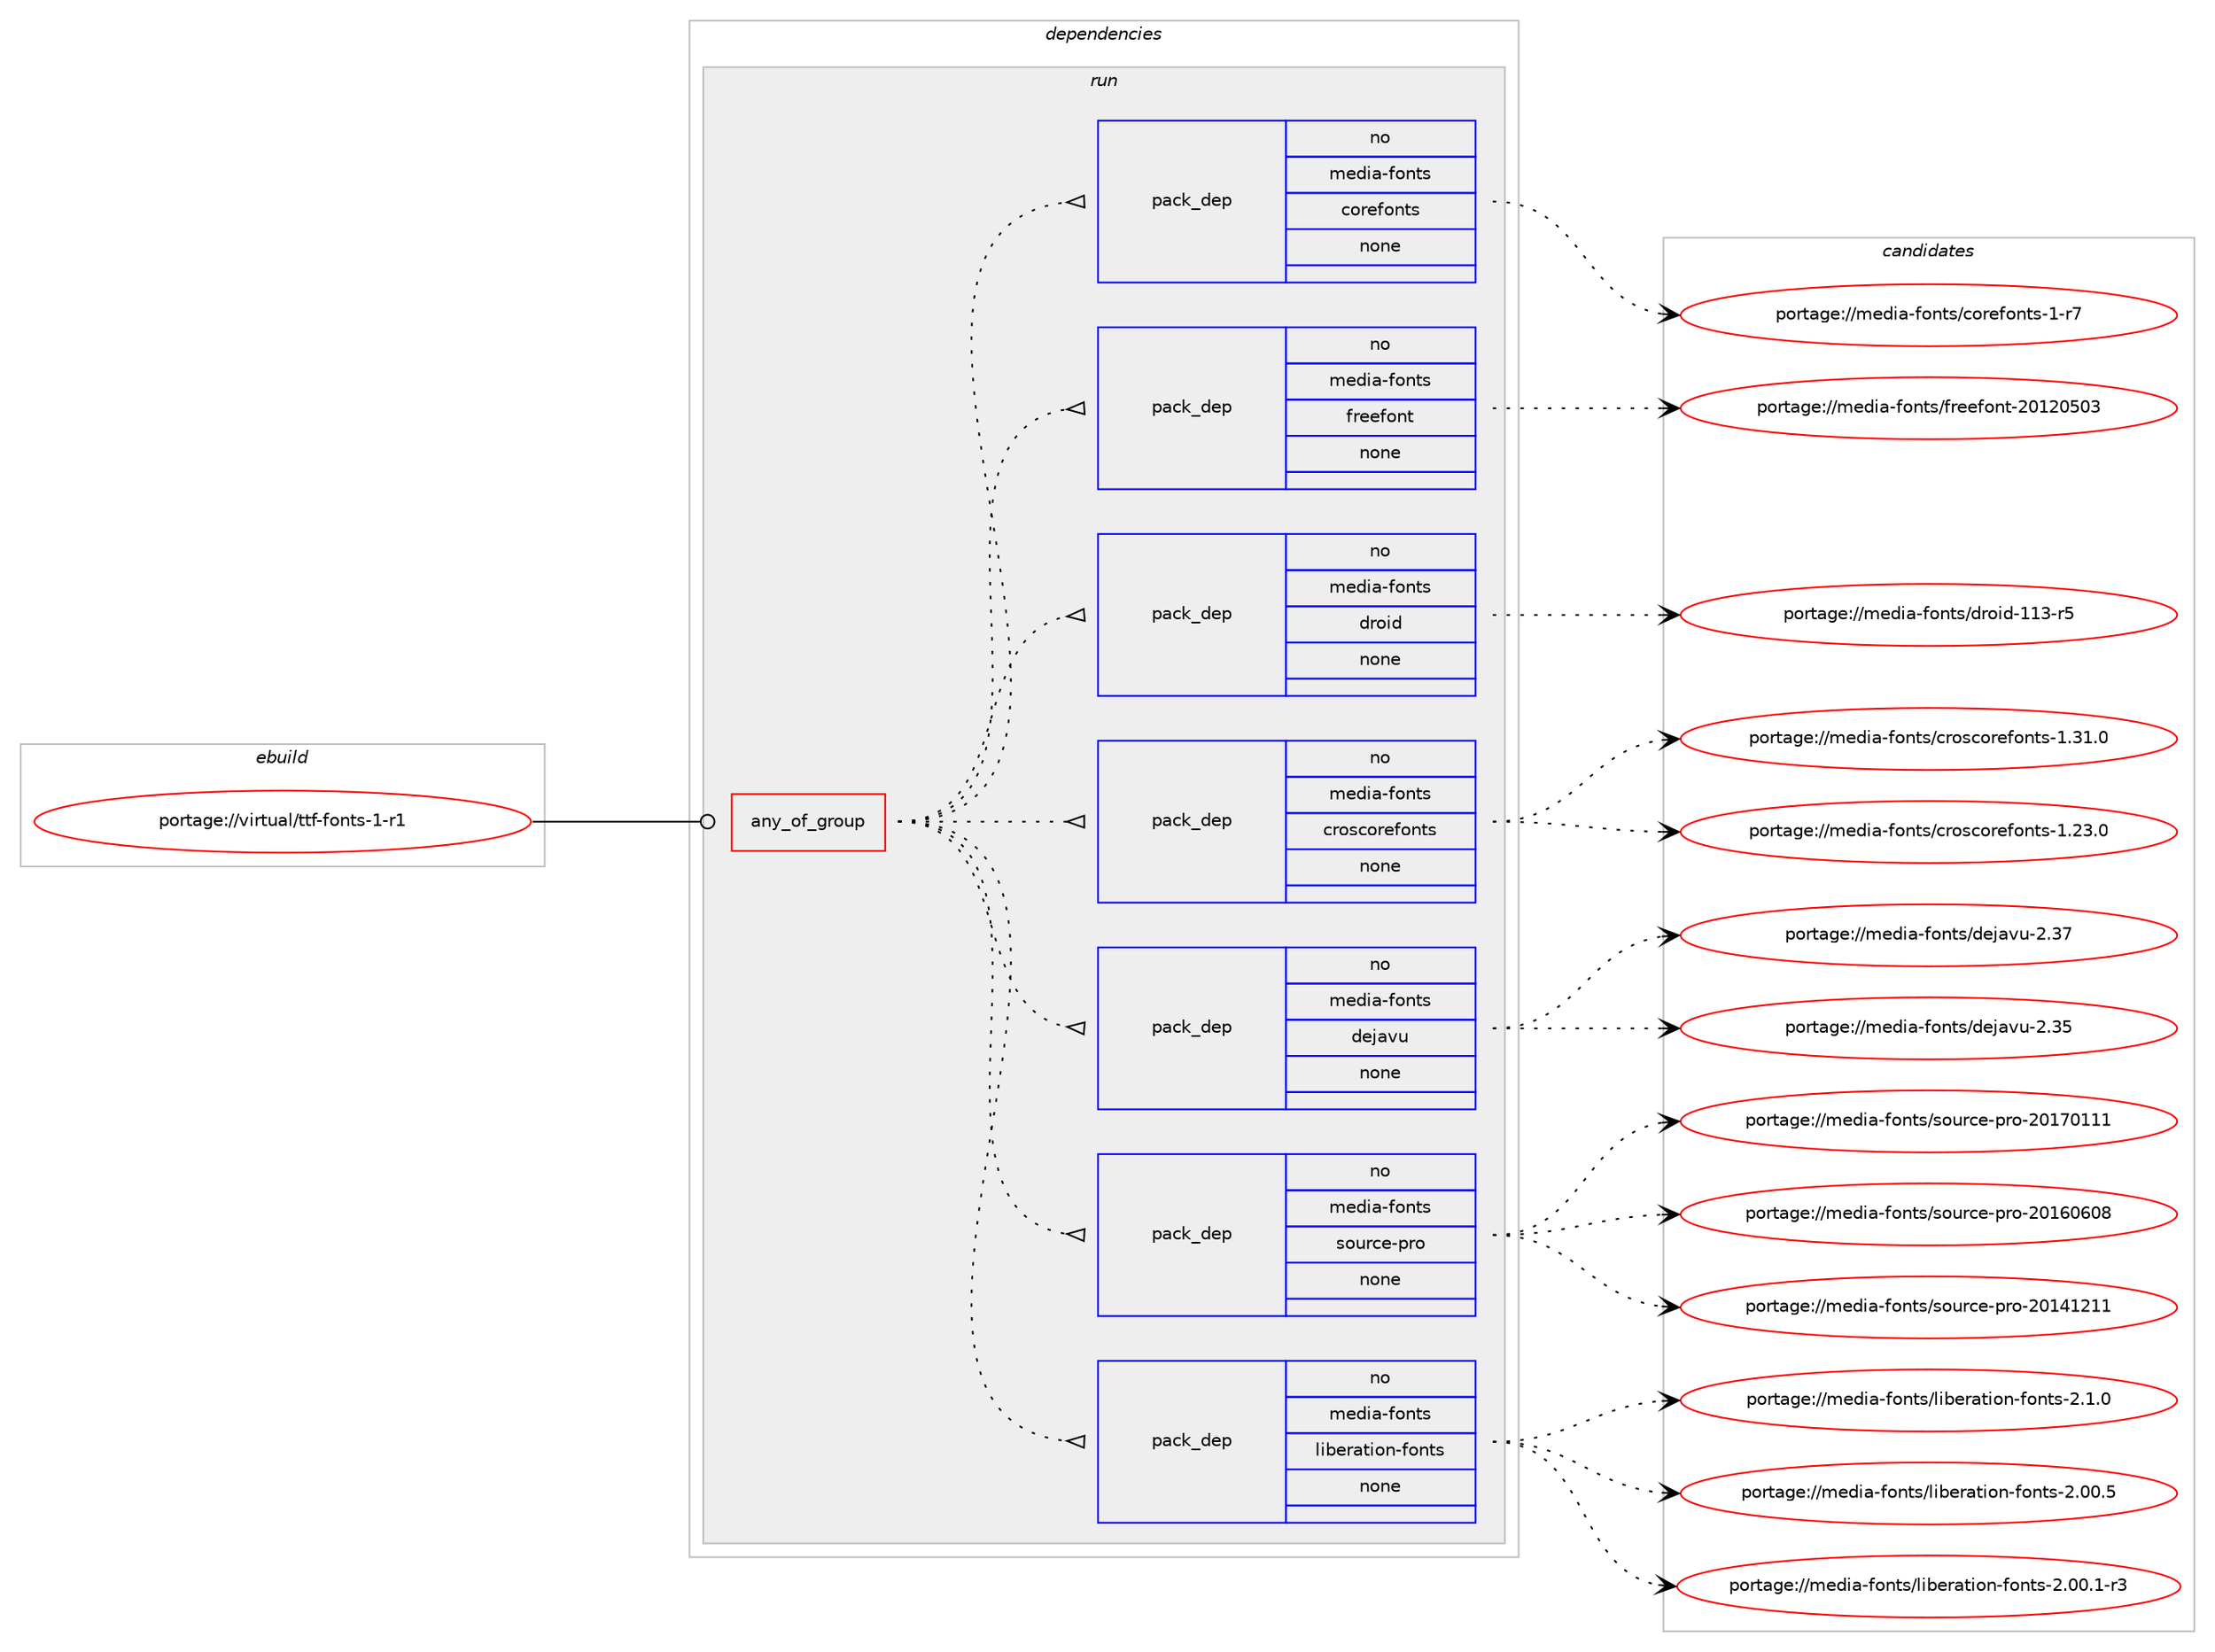 digraph prolog {

# *************
# Graph options
# *************

newrank=true;
concentrate=true;
compound=true;
graph [rankdir=LR,fontname=Helvetica,fontsize=10,ranksep=1.5];#, ranksep=2.5, nodesep=0.2];
edge  [arrowhead=vee];
node  [fontname=Helvetica,fontsize=10];

# **********
# The ebuild
# **********

subgraph cluster_leftcol {
color=gray;
rank=same;
label=<<i>ebuild</i>>;
id [label="portage://virtual/ttf-fonts-1-r1", color=red, width=4, href="../virtual/ttf-fonts-1-r1.svg"];
}

# ****************
# The dependencies
# ****************

subgraph cluster_midcol {
color=gray;
label=<<i>dependencies</i>>;
subgraph cluster_compile {
fillcolor="#eeeeee";
style=filled;
label=<<i>compile</i>>;
}
subgraph cluster_compileandrun {
fillcolor="#eeeeee";
style=filled;
label=<<i>compile and run</i>>;
}
subgraph cluster_run {
fillcolor="#eeeeee";
style=filled;
label=<<i>run</i>>;
subgraph any628 {
dependency36070 [label=<<TABLE BORDER="0" CELLBORDER="1" CELLSPACING="0" CELLPADDING="4"><TR><TD CELLPADDING="10">any_of_group</TD></TR></TABLE>>, shape=none, color=red];subgraph pack28879 {
dependency36071 [label=<<TABLE BORDER="0" CELLBORDER="1" CELLSPACING="0" CELLPADDING="4" WIDTH="220"><TR><TD ROWSPAN="6" CELLPADDING="30">pack_dep</TD></TR><TR><TD WIDTH="110">no</TD></TR><TR><TD>media-fonts</TD></TR><TR><TD>liberation-fonts</TD></TR><TR><TD>none</TD></TR><TR><TD></TD></TR></TABLE>>, shape=none, color=blue];
}
dependency36070:e -> dependency36071:w [weight=20,style="dotted",arrowhead="oinv"];
subgraph pack28880 {
dependency36072 [label=<<TABLE BORDER="0" CELLBORDER="1" CELLSPACING="0" CELLPADDING="4" WIDTH="220"><TR><TD ROWSPAN="6" CELLPADDING="30">pack_dep</TD></TR><TR><TD WIDTH="110">no</TD></TR><TR><TD>media-fonts</TD></TR><TR><TD>source-pro</TD></TR><TR><TD>none</TD></TR><TR><TD></TD></TR></TABLE>>, shape=none, color=blue];
}
dependency36070:e -> dependency36072:w [weight=20,style="dotted",arrowhead="oinv"];
subgraph pack28881 {
dependency36073 [label=<<TABLE BORDER="0" CELLBORDER="1" CELLSPACING="0" CELLPADDING="4" WIDTH="220"><TR><TD ROWSPAN="6" CELLPADDING="30">pack_dep</TD></TR><TR><TD WIDTH="110">no</TD></TR><TR><TD>media-fonts</TD></TR><TR><TD>dejavu</TD></TR><TR><TD>none</TD></TR><TR><TD></TD></TR></TABLE>>, shape=none, color=blue];
}
dependency36070:e -> dependency36073:w [weight=20,style="dotted",arrowhead="oinv"];
subgraph pack28882 {
dependency36074 [label=<<TABLE BORDER="0" CELLBORDER="1" CELLSPACING="0" CELLPADDING="4" WIDTH="220"><TR><TD ROWSPAN="6" CELLPADDING="30">pack_dep</TD></TR><TR><TD WIDTH="110">no</TD></TR><TR><TD>media-fonts</TD></TR><TR><TD>croscorefonts</TD></TR><TR><TD>none</TD></TR><TR><TD></TD></TR></TABLE>>, shape=none, color=blue];
}
dependency36070:e -> dependency36074:w [weight=20,style="dotted",arrowhead="oinv"];
subgraph pack28883 {
dependency36075 [label=<<TABLE BORDER="0" CELLBORDER="1" CELLSPACING="0" CELLPADDING="4" WIDTH="220"><TR><TD ROWSPAN="6" CELLPADDING="30">pack_dep</TD></TR><TR><TD WIDTH="110">no</TD></TR><TR><TD>media-fonts</TD></TR><TR><TD>droid</TD></TR><TR><TD>none</TD></TR><TR><TD></TD></TR></TABLE>>, shape=none, color=blue];
}
dependency36070:e -> dependency36075:w [weight=20,style="dotted",arrowhead="oinv"];
subgraph pack28884 {
dependency36076 [label=<<TABLE BORDER="0" CELLBORDER="1" CELLSPACING="0" CELLPADDING="4" WIDTH="220"><TR><TD ROWSPAN="6" CELLPADDING="30">pack_dep</TD></TR><TR><TD WIDTH="110">no</TD></TR><TR><TD>media-fonts</TD></TR><TR><TD>freefont</TD></TR><TR><TD>none</TD></TR><TR><TD></TD></TR></TABLE>>, shape=none, color=blue];
}
dependency36070:e -> dependency36076:w [weight=20,style="dotted",arrowhead="oinv"];
subgraph pack28885 {
dependency36077 [label=<<TABLE BORDER="0" CELLBORDER="1" CELLSPACING="0" CELLPADDING="4" WIDTH="220"><TR><TD ROWSPAN="6" CELLPADDING="30">pack_dep</TD></TR><TR><TD WIDTH="110">no</TD></TR><TR><TD>media-fonts</TD></TR><TR><TD>corefonts</TD></TR><TR><TD>none</TD></TR><TR><TD></TD></TR></TABLE>>, shape=none, color=blue];
}
dependency36070:e -> dependency36077:w [weight=20,style="dotted",arrowhead="oinv"];
}
id:e -> dependency36070:w [weight=20,style="solid",arrowhead="odot"];
}
}

# **************
# The candidates
# **************

subgraph cluster_choices {
rank=same;
color=gray;
label=<<i>candidates</i>>;

subgraph choice28879 {
color=black;
nodesep=1;
choice109101100105974510211111011611547108105981011149711610511111045102111110116115455046494648 [label="portage://media-fonts/liberation-fonts-2.1.0", color=red, width=4,href="../media-fonts/liberation-fonts-2.1.0.svg"];
choice10910110010597451021111101161154710810598101114971161051111104510211111011611545504648484653 [label="portage://media-fonts/liberation-fonts-2.00.5", color=red, width=4,href="../media-fonts/liberation-fonts-2.00.5.svg"];
choice109101100105974510211111011611547108105981011149711610511111045102111110116115455046484846494511451 [label="portage://media-fonts/liberation-fonts-2.00.1-r3", color=red, width=4,href="../media-fonts/liberation-fonts-2.00.1-r3.svg"];
dependency36071:e -> choice109101100105974510211111011611547108105981011149711610511111045102111110116115455046494648:w [style=dotted,weight="100"];
dependency36071:e -> choice10910110010597451021111101161154710810598101114971161051111104510211111011611545504648484653:w [style=dotted,weight="100"];
dependency36071:e -> choice109101100105974510211111011611547108105981011149711610511111045102111110116115455046484846494511451:w [style=dotted,weight="100"];
}
subgraph choice28880 {
color=black;
nodesep=1;
choice1091011001059745102111110116115471151111171149910145112114111455048495548494949 [label="portage://media-fonts/source-pro-20170111", color=red, width=4,href="../media-fonts/source-pro-20170111.svg"];
choice1091011001059745102111110116115471151111171149910145112114111455048495448544856 [label="portage://media-fonts/source-pro-20160608", color=red, width=4,href="../media-fonts/source-pro-20160608.svg"];
choice1091011001059745102111110116115471151111171149910145112114111455048495249504949 [label="portage://media-fonts/source-pro-20141211", color=red, width=4,href="../media-fonts/source-pro-20141211.svg"];
dependency36072:e -> choice1091011001059745102111110116115471151111171149910145112114111455048495548494949:w [style=dotted,weight="100"];
dependency36072:e -> choice1091011001059745102111110116115471151111171149910145112114111455048495448544856:w [style=dotted,weight="100"];
dependency36072:e -> choice1091011001059745102111110116115471151111171149910145112114111455048495249504949:w [style=dotted,weight="100"];
}
subgraph choice28881 {
color=black;
nodesep=1;
choice109101100105974510211111011611547100101106971181174550465155 [label="portage://media-fonts/dejavu-2.37", color=red, width=4,href="../media-fonts/dejavu-2.37.svg"];
choice109101100105974510211111011611547100101106971181174550465153 [label="portage://media-fonts/dejavu-2.35", color=red, width=4,href="../media-fonts/dejavu-2.35.svg"];
dependency36073:e -> choice109101100105974510211111011611547100101106971181174550465155:w [style=dotted,weight="100"];
dependency36073:e -> choice109101100105974510211111011611547100101106971181174550465153:w [style=dotted,weight="100"];
}
subgraph choice28882 {
color=black;
nodesep=1;
choice109101100105974510211111011611547991141111159911111410110211111011611545494651494648 [label="portage://media-fonts/croscorefonts-1.31.0", color=red, width=4,href="../media-fonts/croscorefonts-1.31.0.svg"];
choice109101100105974510211111011611547991141111159911111410110211111011611545494650514648 [label="portage://media-fonts/croscorefonts-1.23.0", color=red, width=4,href="../media-fonts/croscorefonts-1.23.0.svg"];
dependency36074:e -> choice109101100105974510211111011611547991141111159911111410110211111011611545494651494648:w [style=dotted,weight="100"];
dependency36074:e -> choice109101100105974510211111011611547991141111159911111410110211111011611545494650514648:w [style=dotted,weight="100"];
}
subgraph choice28883 {
color=black;
nodesep=1;
choice109101100105974510211111011611547100114111105100454949514511453 [label="portage://media-fonts/droid-113-r5", color=red, width=4,href="../media-fonts/droid-113-r5.svg"];
dependency36075:e -> choice109101100105974510211111011611547100114111105100454949514511453:w [style=dotted,weight="100"];
}
subgraph choice28884 {
color=black;
nodesep=1;
choice109101100105974510211111011611547102114101101102111110116455048495048534851 [label="portage://media-fonts/freefont-20120503", color=red, width=4,href="../media-fonts/freefont-20120503.svg"];
dependency36076:e -> choice109101100105974510211111011611547102114101101102111110116455048495048534851:w [style=dotted,weight="100"];
}
subgraph choice28885 {
color=black;
nodesep=1;
choice1091011001059745102111110116115479911111410110211111011611545494511455 [label="portage://media-fonts/corefonts-1-r7", color=red, width=4,href="../media-fonts/corefonts-1-r7.svg"];
dependency36077:e -> choice1091011001059745102111110116115479911111410110211111011611545494511455:w [style=dotted,weight="100"];
}
}

}
